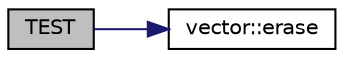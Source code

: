 digraph "TEST"
{
 // LATEX_PDF_SIZE
  edge [fontname="Helvetica",fontsize="10",labelfontname="Helvetica",labelfontsize="10"];
  node [fontname="Helvetica",fontsize="10",shape=record];
  rankdir="LR";
  Node106 [label="TEST",height=0.2,width=0.4,color="black", fillcolor="grey75", style="filled", fontcolor="black",tooltip=" "];
  Node106 -> Node107 [color="midnightblue",fontsize="10",style="solid",fontname="Helvetica"];
  Node107 [label="vector::erase",height=0.2,width=0.4,color="black", fillcolor="white", style="filled",URL="$classvector.html#a4b95bd3e9252a9c1d0e2cad518d0cf9e",tooltip="Removes the object at position pos."];
}
